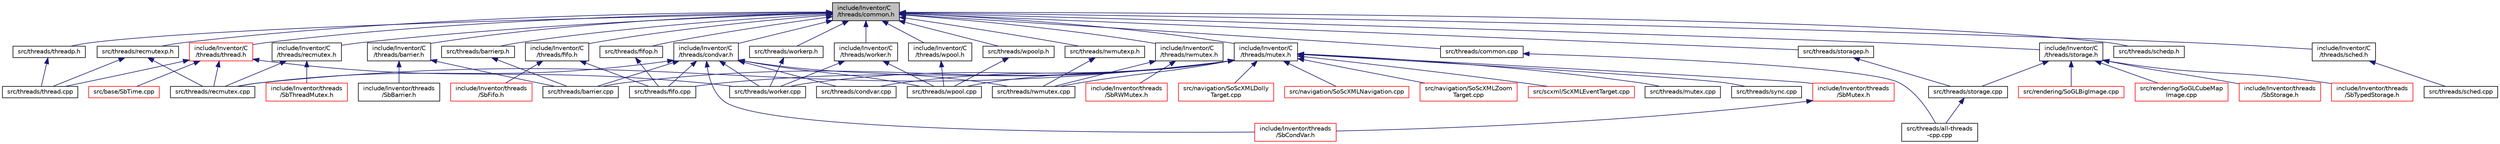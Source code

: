 digraph "include/Inventor/C/threads/common.h"
{
 // LATEX_PDF_SIZE
  edge [fontname="Helvetica",fontsize="10",labelfontname="Helvetica",labelfontsize="10"];
  node [fontname="Helvetica",fontsize="10",shape=record];
  Node1 [label="include/Inventor/C\l/threads/common.h",height=0.2,width=0.4,color="black", fillcolor="grey75", style="filled", fontcolor="black",tooltip=" "];
  Node1 -> Node2 [dir="back",color="midnightblue",fontsize="10",style="solid",fontname="Helvetica"];
  Node2 [label="src/threads/barrierp.h",height=0.2,width=0.4,color="black", fillcolor="white", style="filled",URL="$barrierp_8h.html",tooltip=" "];
  Node2 -> Node3 [dir="back",color="midnightblue",fontsize="10",style="solid",fontname="Helvetica"];
  Node3 [label="src/threads/barrier.cpp",height=0.2,width=0.4,color="black", fillcolor="white", style="filled",URL="$barrier_8cpp.html",tooltip=" "];
  Node1 -> Node4 [dir="back",color="midnightblue",fontsize="10",style="solid",fontname="Helvetica"];
  Node4 [label="src/threads/common.cpp",height=0.2,width=0.4,color="black", fillcolor="white", style="filled",URL="$threads_2common_8cpp.html",tooltip=" "];
  Node4 -> Node5 [dir="back",color="midnightblue",fontsize="10",style="solid",fontname="Helvetica"];
  Node5 [label="src/threads/all-threads\l-cpp.cpp",height=0.2,width=0.4,color="black", fillcolor="white", style="filled",URL="$all-threads-cpp_8cpp.html",tooltip=" "];
  Node1 -> Node6 [dir="back",color="midnightblue",fontsize="10",style="solid",fontname="Helvetica"];
  Node6 [label="src/threads/fifop.h",height=0.2,width=0.4,color="black", fillcolor="white", style="filled",URL="$fifop_8h.html",tooltip=" "];
  Node6 -> Node7 [dir="back",color="midnightblue",fontsize="10",style="solid",fontname="Helvetica"];
  Node7 [label="src/threads/fifo.cpp",height=0.2,width=0.4,color="black", fillcolor="white", style="filled",URL="$fifo_8cpp.html",tooltip=" "];
  Node1 -> Node8 [dir="back",color="midnightblue",fontsize="10",style="solid",fontname="Helvetica"];
  Node8 [label="src/threads/recmutexp.h",height=0.2,width=0.4,color="black", fillcolor="white", style="filled",URL="$recmutexp_8h.html",tooltip=" "];
  Node8 -> Node9 [dir="back",color="midnightblue",fontsize="10",style="solid",fontname="Helvetica"];
  Node9 [label="src/threads/recmutex.cpp",height=0.2,width=0.4,color="black", fillcolor="white", style="filled",URL="$recmutex_8cpp.html",tooltip=" "];
  Node8 -> Node10 [dir="back",color="midnightblue",fontsize="10",style="solid",fontname="Helvetica"];
  Node10 [label="src/threads/thread.cpp",height=0.2,width=0.4,color="black", fillcolor="white", style="filled",URL="$thread_8cpp.html",tooltip=" "];
  Node1 -> Node11 [dir="back",color="midnightblue",fontsize="10",style="solid",fontname="Helvetica"];
  Node11 [label="src/threads/rwmutexp.h",height=0.2,width=0.4,color="black", fillcolor="white", style="filled",URL="$rwmutexp_8h.html",tooltip=" "];
  Node11 -> Node12 [dir="back",color="midnightblue",fontsize="10",style="solid",fontname="Helvetica"];
  Node12 [label="src/threads/rwmutex.cpp",height=0.2,width=0.4,color="black", fillcolor="white", style="filled",URL="$rwmutex_8cpp.html",tooltip=" "];
  Node1 -> Node13 [dir="back",color="midnightblue",fontsize="10",style="solid",fontname="Helvetica"];
  Node13 [label="src/threads/schedp.h",height=0.2,width=0.4,color="black", fillcolor="white", style="filled",URL="$schedp_8h.html",tooltip=" "];
  Node1 -> Node14 [dir="back",color="midnightblue",fontsize="10",style="solid",fontname="Helvetica"];
  Node14 [label="src/threads/storagep.h",height=0.2,width=0.4,color="black", fillcolor="white", style="filled",URL="$storagep_8h.html",tooltip=" "];
  Node14 -> Node15 [dir="back",color="midnightblue",fontsize="10",style="solid",fontname="Helvetica"];
  Node15 [label="src/threads/storage.cpp",height=0.2,width=0.4,color="black", fillcolor="white", style="filled",URL="$storage_8cpp.html",tooltip=" "];
  Node15 -> Node5 [dir="back",color="midnightblue",fontsize="10",style="solid",fontname="Helvetica"];
  Node1 -> Node16 [dir="back",color="midnightblue",fontsize="10",style="solid",fontname="Helvetica"];
  Node16 [label="src/threads/threadp.h",height=0.2,width=0.4,color="black", fillcolor="white", style="filled",URL="$threadp_8h.html",tooltip=" "];
  Node16 -> Node10 [dir="back",color="midnightblue",fontsize="10",style="solid",fontname="Helvetica"];
  Node1 -> Node17 [dir="back",color="midnightblue",fontsize="10",style="solid",fontname="Helvetica"];
  Node17 [label="src/threads/workerp.h",height=0.2,width=0.4,color="black", fillcolor="white", style="filled",URL="$workerp_8h.html",tooltip=" "];
  Node17 -> Node18 [dir="back",color="midnightblue",fontsize="10",style="solid",fontname="Helvetica"];
  Node18 [label="src/threads/worker.cpp",height=0.2,width=0.4,color="black", fillcolor="white", style="filled",URL="$worker_8cpp.html",tooltip=" "];
  Node1 -> Node19 [dir="back",color="midnightblue",fontsize="10",style="solid",fontname="Helvetica"];
  Node19 [label="src/threads/wpoolp.h",height=0.2,width=0.4,color="black", fillcolor="white", style="filled",URL="$wpoolp_8h.html",tooltip=" "];
  Node19 -> Node20 [dir="back",color="midnightblue",fontsize="10",style="solid",fontname="Helvetica"];
  Node20 [label="src/threads/wpool.cpp",height=0.2,width=0.4,color="black", fillcolor="white", style="filled",URL="$wpool_8cpp.html",tooltip=" "];
  Node1 -> Node21 [dir="back",color="midnightblue",fontsize="10",style="solid",fontname="Helvetica"];
  Node21 [label="include/Inventor/C\l/threads/barrier.h",height=0.2,width=0.4,color="black", fillcolor="white", style="filled",URL="$barrier_8h.html",tooltip=" "];
  Node21 -> Node3 [dir="back",color="midnightblue",fontsize="10",style="solid",fontname="Helvetica"];
  Node21 -> Node22 [dir="back",color="midnightblue",fontsize="10",style="solid",fontname="Helvetica"];
  Node22 [label="include/Inventor/threads\l/SbBarrier.h",height=0.2,width=0.4,color="black", fillcolor="white", style="filled",URL="$SbBarrier_8h.html",tooltip=" "];
  Node1 -> Node23 [dir="back",color="midnightblue",fontsize="10",style="solid",fontname="Helvetica"];
  Node23 [label="include/Inventor/C\l/threads/condvar.h",height=0.2,width=0.4,color="black", fillcolor="white", style="filled",URL="$condvar_8h.html",tooltip=" "];
  Node23 -> Node3 [dir="back",color="midnightblue",fontsize="10",style="solid",fontname="Helvetica"];
  Node23 -> Node24 [dir="back",color="midnightblue",fontsize="10",style="solid",fontname="Helvetica"];
  Node24 [label="src/threads/condvar.cpp",height=0.2,width=0.4,color="black", fillcolor="white", style="filled",URL="$condvar_8cpp.html",tooltip=" "];
  Node23 -> Node7 [dir="back",color="midnightblue",fontsize="10",style="solid",fontname="Helvetica"];
  Node23 -> Node9 [dir="back",color="midnightblue",fontsize="10",style="solid",fontname="Helvetica"];
  Node23 -> Node12 [dir="back",color="midnightblue",fontsize="10",style="solid",fontname="Helvetica"];
  Node23 -> Node18 [dir="back",color="midnightblue",fontsize="10",style="solid",fontname="Helvetica"];
  Node23 -> Node20 [dir="back",color="midnightblue",fontsize="10",style="solid",fontname="Helvetica"];
  Node23 -> Node25 [dir="back",color="midnightblue",fontsize="10",style="solid",fontname="Helvetica"];
  Node25 [label="include/Inventor/threads\l/SbCondVar.h",height=0.2,width=0.4,color="red", fillcolor="white", style="filled",URL="$SbCondVar_8h.html",tooltip=" "];
  Node1 -> Node27 [dir="back",color="midnightblue",fontsize="10",style="solid",fontname="Helvetica"];
  Node27 [label="include/Inventor/C\l/threads/fifo.h",height=0.2,width=0.4,color="black", fillcolor="white", style="filled",URL="$fifo_8h.html",tooltip=" "];
  Node27 -> Node7 [dir="back",color="midnightblue",fontsize="10",style="solid",fontname="Helvetica"];
  Node27 -> Node28 [dir="back",color="midnightblue",fontsize="10",style="solid",fontname="Helvetica"];
  Node28 [label="include/Inventor/threads\l/SbFifo.h",height=0.2,width=0.4,color="red", fillcolor="white", style="filled",URL="$SbFifo_8h.html",tooltip=" "];
  Node1 -> Node29 [dir="back",color="midnightblue",fontsize="10",style="solid",fontname="Helvetica"];
  Node29 [label="include/Inventor/C\l/threads/mutex.h",height=0.2,width=0.4,color="black", fillcolor="white", style="filled",URL="$mutex_8h.html",tooltip=" "];
  Node29 -> Node30 [dir="back",color="midnightblue",fontsize="10",style="solid",fontname="Helvetica"];
  Node30 [label="src/navigation/SoScXMLDolly\lTarget.cpp",height=0.2,width=0.4,color="red", fillcolor="white", style="filled",URL="$SoScXMLDollyTarget_8cpp.html",tooltip=" "];
  Node29 -> Node32 [dir="back",color="midnightblue",fontsize="10",style="solid",fontname="Helvetica"];
  Node32 [label="src/navigation/SoScXMLNavigation.cpp",height=0.2,width=0.4,color="red", fillcolor="white", style="filled",URL="$SoScXMLNavigation_8cpp.html",tooltip=" "];
  Node29 -> Node33 [dir="back",color="midnightblue",fontsize="10",style="solid",fontname="Helvetica"];
  Node33 [label="src/navigation/SoScXMLZoom\lTarget.cpp",height=0.2,width=0.4,color="red", fillcolor="white", style="filled",URL="$SoScXMLZoomTarget_8cpp.html",tooltip=" "];
  Node29 -> Node34 [dir="back",color="midnightblue",fontsize="10",style="solid",fontname="Helvetica"];
  Node34 [label="src/scxml/ScXMLEventTarget.cpp",height=0.2,width=0.4,color="red", fillcolor="white", style="filled",URL="$ScXMLEventTarget_8cpp.html",tooltip=" "];
  Node29 -> Node3 [dir="back",color="midnightblue",fontsize="10",style="solid",fontname="Helvetica"];
  Node29 -> Node24 [dir="back",color="midnightblue",fontsize="10",style="solid",fontname="Helvetica"];
  Node29 -> Node7 [dir="back",color="midnightblue",fontsize="10",style="solid",fontname="Helvetica"];
  Node29 -> Node36 [dir="back",color="midnightblue",fontsize="10",style="solid",fontname="Helvetica"];
  Node36 [label="src/threads/mutex.cpp",height=0.2,width=0.4,color="black", fillcolor="white", style="filled",URL="$mutex_8cpp.html",tooltip=" "];
  Node29 -> Node9 [dir="back",color="midnightblue",fontsize="10",style="solid",fontname="Helvetica"];
  Node29 -> Node12 [dir="back",color="midnightblue",fontsize="10",style="solid",fontname="Helvetica"];
  Node29 -> Node37 [dir="back",color="midnightblue",fontsize="10",style="solid",fontname="Helvetica"];
  Node37 [label="src/threads/sync.cpp",height=0.2,width=0.4,color="black", fillcolor="white", style="filled",URL="$sync_8cpp.html",tooltip=" "];
  Node29 -> Node18 [dir="back",color="midnightblue",fontsize="10",style="solid",fontname="Helvetica"];
  Node29 -> Node20 [dir="back",color="midnightblue",fontsize="10",style="solid",fontname="Helvetica"];
  Node29 -> Node38 [dir="back",color="midnightblue",fontsize="10",style="solid",fontname="Helvetica"];
  Node38 [label="include/Inventor/threads\l/SbMutex.h",height=0.2,width=0.4,color="red", fillcolor="white", style="filled",URL="$SbMutex_8h.html",tooltip=" "];
  Node38 -> Node25 [dir="back",color="midnightblue",fontsize="10",style="solid",fontname="Helvetica"];
  Node1 -> Node49 [dir="back",color="midnightblue",fontsize="10",style="solid",fontname="Helvetica"];
  Node49 [label="include/Inventor/C\l/threads/recmutex.h",height=0.2,width=0.4,color="black", fillcolor="white", style="filled",URL="$recmutex_8h.html",tooltip=" "];
  Node49 -> Node9 [dir="back",color="midnightblue",fontsize="10",style="solid",fontname="Helvetica"];
  Node49 -> Node48 [dir="back",color="midnightblue",fontsize="10",style="solid",fontname="Helvetica"];
  Node48 [label="include/Inventor/threads\l/SbThreadMutex.h",height=0.2,width=0.4,color="red", fillcolor="white", style="filled",URL="$SbThreadMutex_8h.html",tooltip=" "];
  Node1 -> Node50 [dir="back",color="midnightblue",fontsize="10",style="solid",fontname="Helvetica"];
  Node50 [label="include/Inventor/C\l/threads/rwmutex.h",height=0.2,width=0.4,color="black", fillcolor="white", style="filled",URL="$rwmutex_8h.html",tooltip=" "];
  Node50 -> Node12 [dir="back",color="midnightblue",fontsize="10",style="solid",fontname="Helvetica"];
  Node50 -> Node51 [dir="back",color="midnightblue",fontsize="10",style="solid",fontname="Helvetica"];
  Node51 [label="include/Inventor/threads\l/SbRWMutex.h",height=0.2,width=0.4,color="red", fillcolor="white", style="filled",URL="$SbRWMutex_8h.html",tooltip=" "];
  Node1 -> Node53 [dir="back",color="midnightblue",fontsize="10",style="solid",fontname="Helvetica"];
  Node53 [label="include/Inventor/C\l/threads/sched.h",height=0.2,width=0.4,color="black", fillcolor="white", style="filled",URL="$sched_8h.html",tooltip=" "];
  Node53 -> Node54 [dir="back",color="midnightblue",fontsize="10",style="solid",fontname="Helvetica"];
  Node54 [label="src/threads/sched.cpp",height=0.2,width=0.4,color="black", fillcolor="white", style="filled",URL="$sched_8cpp.html",tooltip=" "];
  Node1 -> Node55 [dir="back",color="midnightblue",fontsize="10",style="solid",fontname="Helvetica"];
  Node55 [label="include/Inventor/C\l/threads/storage.h",height=0.2,width=0.4,color="black", fillcolor="white", style="filled",URL="$storage_8h.html",tooltip=" "];
  Node55 -> Node56 [dir="back",color="midnightblue",fontsize="10",style="solid",fontname="Helvetica"];
  Node56 [label="src/rendering/SoGLBigImage.cpp",height=0.2,width=0.4,color="red", fillcolor="white", style="filled",URL="$SoGLBigImage_8cpp.html",tooltip=" "];
  Node55 -> Node58 [dir="back",color="midnightblue",fontsize="10",style="solid",fontname="Helvetica"];
  Node58 [label="src/rendering/SoGLCubeMap\lImage.cpp",height=0.2,width=0.4,color="red", fillcolor="white", style="filled",URL="$SoGLCubeMapImage_8cpp.html",tooltip=" "];
  Node55 -> Node15 [dir="back",color="midnightblue",fontsize="10",style="solid",fontname="Helvetica"];
  Node55 -> Node59 [dir="back",color="midnightblue",fontsize="10",style="solid",fontname="Helvetica"];
  Node59 [label="include/Inventor/threads\l/SbStorage.h",height=0.2,width=0.4,color="red", fillcolor="white", style="filled",URL="$SbStorage_8h.html",tooltip=" "];
  Node55 -> Node77 [dir="back",color="midnightblue",fontsize="10",style="solid",fontname="Helvetica"];
  Node77 [label="include/Inventor/threads\l/SbTypedStorage.h",height=0.2,width=0.4,color="red", fillcolor="white", style="filled",URL="$SbTypedStorage_8h.html",tooltip=" "];
  Node1 -> Node78 [dir="back",color="midnightblue",fontsize="10",style="solid",fontname="Helvetica"];
  Node78 [label="include/Inventor/C\l/threads/thread.h",height=0.2,width=0.4,color="red", fillcolor="white", style="filled",URL="$thread_8h.html",tooltip=" "];
  Node78 -> Node79 [dir="back",color="midnightblue",fontsize="10",style="solid",fontname="Helvetica"];
  Node79 [label="src/base/SbTime.cpp",height=0.2,width=0.4,color="red", fillcolor="white", style="filled",URL="$SbTime_8cpp.html",tooltip=" "];
  Node78 -> Node9 [dir="back",color="midnightblue",fontsize="10",style="solid",fontname="Helvetica"];
  Node78 -> Node10 [dir="back",color="midnightblue",fontsize="10",style="solid",fontname="Helvetica"];
  Node78 -> Node18 [dir="back",color="midnightblue",fontsize="10",style="solid",fontname="Helvetica"];
  Node1 -> Node82 [dir="back",color="midnightblue",fontsize="10",style="solid",fontname="Helvetica"];
  Node82 [label="include/Inventor/C\l/threads/worker.h",height=0.2,width=0.4,color="black", fillcolor="white", style="filled",URL="$worker_8h.html",tooltip=" "];
  Node82 -> Node18 [dir="back",color="midnightblue",fontsize="10",style="solid",fontname="Helvetica"];
  Node82 -> Node20 [dir="back",color="midnightblue",fontsize="10",style="solid",fontname="Helvetica"];
  Node1 -> Node83 [dir="back",color="midnightblue",fontsize="10",style="solid",fontname="Helvetica"];
  Node83 [label="include/Inventor/C\l/threads/wpool.h",height=0.2,width=0.4,color="black", fillcolor="white", style="filled",URL="$wpool_8h.html",tooltip=" "];
  Node83 -> Node20 [dir="back",color="midnightblue",fontsize="10",style="solid",fontname="Helvetica"];
}
